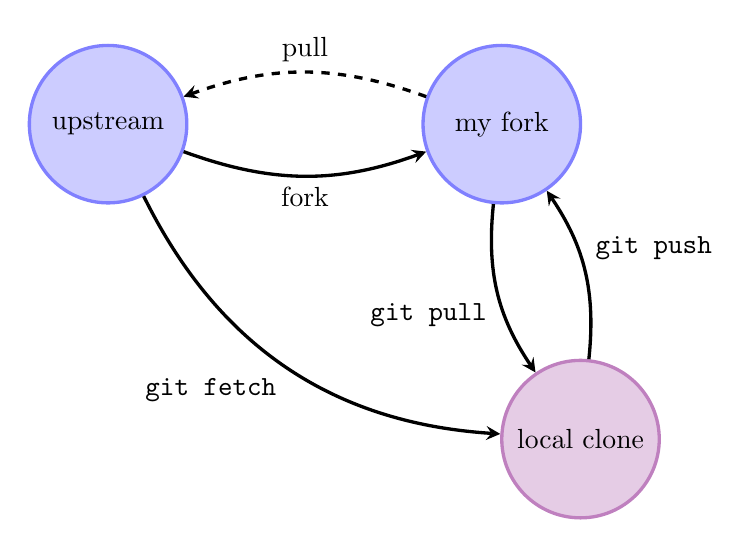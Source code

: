 \begin{tikzpicture}[%
    repo/.style={circle,draw=blue!50,fill=blue!20,very thick,
            minimum size=2cm},
    very thick,>=stealth
]
    \node (upstream) at (0,1) [repo] {upstream};
    \node (fork) at (5,1) [repo] {my fork};
    \node (clone) at (6,-3) [repo,draw=violet!50,fill=violet!20] {local clone};

    \draw [->] (upstream) to [bend right=20] node [auto,swap] {fork} (fork);
    \draw [->] (upstream) to [bend right=30] node [auto,swap] {\texttt{git fetch}} (clone);
    \draw [->,dashed] (fork) to [bend right=20] node [auto,swap] {pull} (upstream);
    \draw [->] (fork) to [bend right=20] node [auto,swap] {\texttt{git pull}} (clone);
    \draw [->] (clone) to [bend right=20] node [auto,swap] {\texttt{git push}} (fork);
\end{tikzpicture}

% vim:syntax=tex
